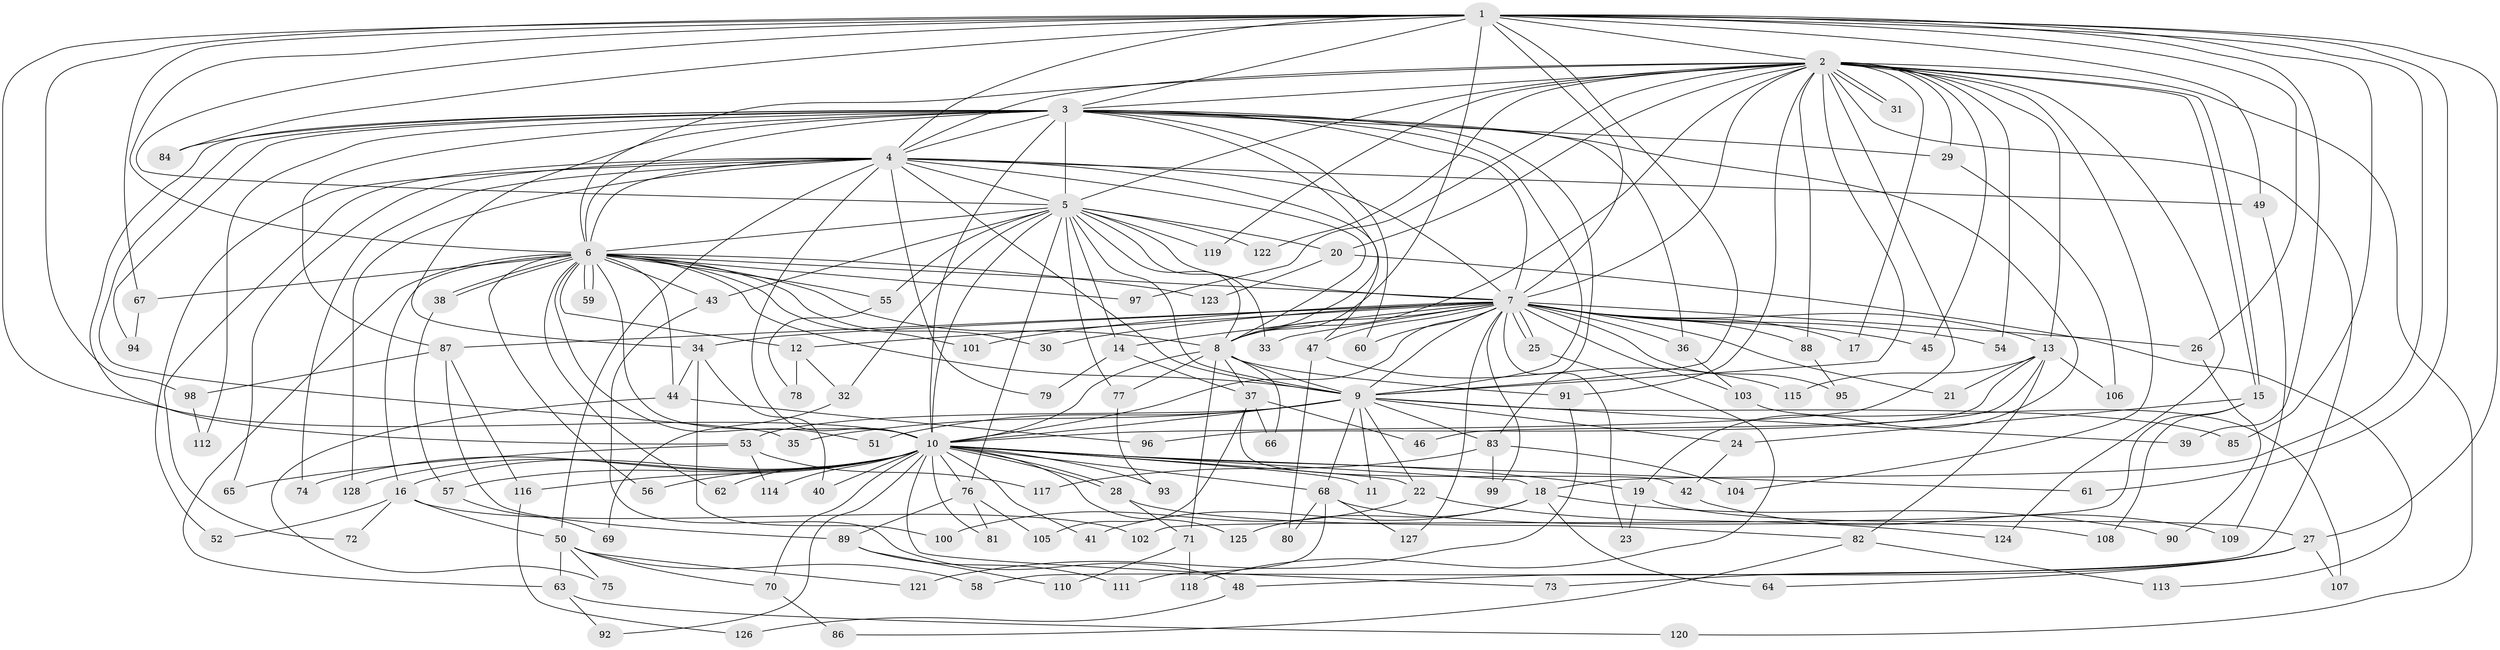 // Generated by graph-tools (version 1.1) at 2025/10/02/27/25 16:10:58]
// undirected, 128 vertices, 281 edges
graph export_dot {
graph [start="1"]
  node [color=gray90,style=filled];
  1;
  2;
  3;
  4;
  5;
  6;
  7;
  8;
  9;
  10;
  11;
  12;
  13;
  14;
  15;
  16;
  17;
  18;
  19;
  20;
  21;
  22;
  23;
  24;
  25;
  26;
  27;
  28;
  29;
  30;
  31;
  32;
  33;
  34;
  35;
  36;
  37;
  38;
  39;
  40;
  41;
  42;
  43;
  44;
  45;
  46;
  47;
  48;
  49;
  50;
  51;
  52;
  53;
  54;
  55;
  56;
  57;
  58;
  59;
  60;
  61;
  62;
  63;
  64;
  65;
  66;
  67;
  68;
  69;
  70;
  71;
  72;
  73;
  74;
  75;
  76;
  77;
  78;
  79;
  80;
  81;
  82;
  83;
  84;
  85;
  86;
  87;
  88;
  89;
  90;
  91;
  92;
  93;
  94;
  95;
  96;
  97;
  98;
  99;
  100;
  101;
  102;
  103;
  104;
  105;
  106;
  107;
  108;
  109;
  110;
  111;
  112;
  113;
  114;
  115;
  116;
  117;
  118;
  119;
  120;
  121;
  122;
  123;
  124;
  125;
  126;
  127;
  128;
  1 -- 2;
  1 -- 3;
  1 -- 4;
  1 -- 5;
  1 -- 6;
  1 -- 7;
  1 -- 8;
  1 -- 9;
  1 -- 10;
  1 -- 18;
  1 -- 26;
  1 -- 27;
  1 -- 39;
  1 -- 49;
  1 -- 61;
  1 -- 67;
  1 -- 84;
  1 -- 85;
  1 -- 98;
  2 -- 3;
  2 -- 4;
  2 -- 5;
  2 -- 6;
  2 -- 7;
  2 -- 8;
  2 -- 9;
  2 -- 10;
  2 -- 13;
  2 -- 15;
  2 -- 15;
  2 -- 17;
  2 -- 20;
  2 -- 29;
  2 -- 31;
  2 -- 31;
  2 -- 45;
  2 -- 54;
  2 -- 58;
  2 -- 88;
  2 -- 91;
  2 -- 97;
  2 -- 104;
  2 -- 119;
  2 -- 120;
  2 -- 122;
  2 -- 124;
  3 -- 4;
  3 -- 5;
  3 -- 6;
  3 -- 7;
  3 -- 8;
  3 -- 9;
  3 -- 10;
  3 -- 19;
  3 -- 29;
  3 -- 34;
  3 -- 35;
  3 -- 36;
  3 -- 53;
  3 -- 60;
  3 -- 83;
  3 -- 84;
  3 -- 87;
  3 -- 94;
  3 -- 112;
  4 -- 5;
  4 -- 6;
  4 -- 7;
  4 -- 8;
  4 -- 9;
  4 -- 10;
  4 -- 47;
  4 -- 49;
  4 -- 50;
  4 -- 52;
  4 -- 65;
  4 -- 72;
  4 -- 74;
  4 -- 79;
  4 -- 128;
  5 -- 6;
  5 -- 7;
  5 -- 8;
  5 -- 9;
  5 -- 10;
  5 -- 14;
  5 -- 20;
  5 -- 32;
  5 -- 33;
  5 -- 43;
  5 -- 55;
  5 -- 76;
  5 -- 77;
  5 -- 119;
  5 -- 122;
  6 -- 7;
  6 -- 8;
  6 -- 9;
  6 -- 10;
  6 -- 12;
  6 -- 16;
  6 -- 30;
  6 -- 38;
  6 -- 38;
  6 -- 43;
  6 -- 44;
  6 -- 51;
  6 -- 55;
  6 -- 56;
  6 -- 59;
  6 -- 59;
  6 -- 62;
  6 -- 63;
  6 -- 67;
  6 -- 97;
  6 -- 101;
  6 -- 123;
  7 -- 8;
  7 -- 9;
  7 -- 10;
  7 -- 12;
  7 -- 13;
  7 -- 14;
  7 -- 17;
  7 -- 21;
  7 -- 23;
  7 -- 25;
  7 -- 25;
  7 -- 26;
  7 -- 30;
  7 -- 33;
  7 -- 34;
  7 -- 36;
  7 -- 45;
  7 -- 47;
  7 -- 54;
  7 -- 60;
  7 -- 87;
  7 -- 88;
  7 -- 95;
  7 -- 99;
  7 -- 101;
  7 -- 103;
  7 -- 127;
  8 -- 9;
  8 -- 10;
  8 -- 37;
  8 -- 66;
  8 -- 71;
  8 -- 77;
  8 -- 91;
  9 -- 10;
  9 -- 11;
  9 -- 22;
  9 -- 24;
  9 -- 35;
  9 -- 39;
  9 -- 51;
  9 -- 53;
  9 -- 68;
  9 -- 83;
  9 -- 85;
  10 -- 11;
  10 -- 16;
  10 -- 18;
  10 -- 19;
  10 -- 22;
  10 -- 28;
  10 -- 28;
  10 -- 40;
  10 -- 41;
  10 -- 56;
  10 -- 57;
  10 -- 61;
  10 -- 62;
  10 -- 68;
  10 -- 70;
  10 -- 73;
  10 -- 74;
  10 -- 76;
  10 -- 81;
  10 -- 92;
  10 -- 93;
  10 -- 114;
  10 -- 116;
  10 -- 125;
  10 -- 128;
  12 -- 32;
  12 -- 78;
  13 -- 21;
  13 -- 46;
  13 -- 82;
  13 -- 96;
  13 -- 106;
  13 -- 115;
  14 -- 37;
  14 -- 79;
  15 -- 24;
  15 -- 102;
  15 -- 108;
  16 -- 50;
  16 -- 52;
  16 -- 72;
  16 -- 102;
  18 -- 41;
  18 -- 64;
  18 -- 90;
  18 -- 125;
  19 -- 23;
  19 -- 27;
  20 -- 113;
  20 -- 123;
  22 -- 100;
  22 -- 124;
  24 -- 42;
  25 -- 118;
  26 -- 90;
  27 -- 48;
  27 -- 64;
  27 -- 73;
  27 -- 107;
  28 -- 71;
  28 -- 82;
  29 -- 106;
  32 -- 69;
  34 -- 40;
  34 -- 44;
  34 -- 100;
  36 -- 103;
  37 -- 42;
  37 -- 46;
  37 -- 66;
  37 -- 105;
  38 -- 57;
  42 -- 109;
  43 -- 48;
  44 -- 75;
  44 -- 96;
  47 -- 80;
  47 -- 115;
  48 -- 126;
  49 -- 109;
  50 -- 58;
  50 -- 63;
  50 -- 70;
  50 -- 75;
  50 -- 121;
  53 -- 65;
  53 -- 114;
  53 -- 117;
  55 -- 78;
  57 -- 69;
  63 -- 92;
  63 -- 120;
  67 -- 94;
  68 -- 80;
  68 -- 108;
  68 -- 111;
  68 -- 127;
  70 -- 86;
  71 -- 110;
  71 -- 118;
  76 -- 81;
  76 -- 89;
  76 -- 105;
  77 -- 93;
  82 -- 86;
  82 -- 113;
  83 -- 99;
  83 -- 104;
  83 -- 117;
  87 -- 89;
  87 -- 98;
  87 -- 116;
  88 -- 95;
  89 -- 110;
  89 -- 111;
  91 -- 121;
  98 -- 112;
  103 -- 107;
  116 -- 126;
}
